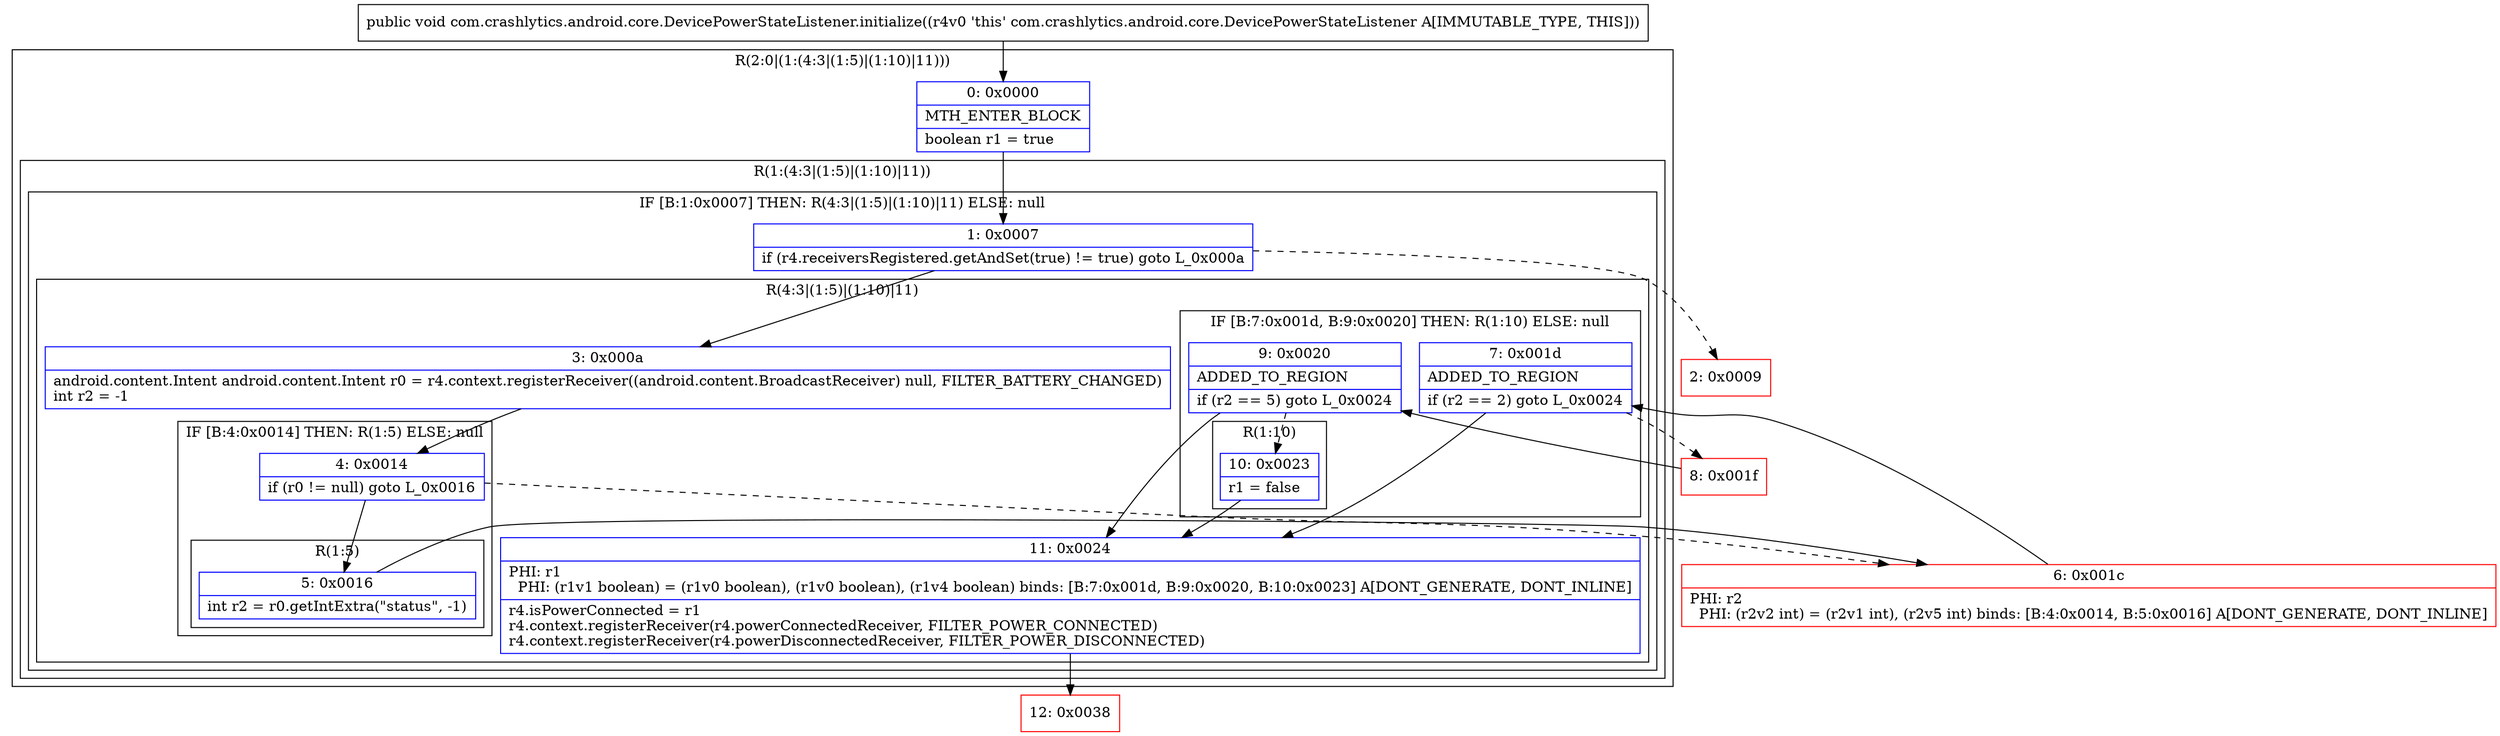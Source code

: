 digraph "CFG forcom.crashlytics.android.core.DevicePowerStateListener.initialize()V" {
subgraph cluster_Region_245604926 {
label = "R(2:0|(1:(4:3|(1:5)|(1:10)|11)))";
node [shape=record,color=blue];
Node_0 [shape=record,label="{0\:\ 0x0000|MTH_ENTER_BLOCK\l|boolean r1 = true\l}"];
subgraph cluster_Region_1832896569 {
label = "R(1:(4:3|(1:5)|(1:10)|11))";
node [shape=record,color=blue];
subgraph cluster_IfRegion_34646657 {
label = "IF [B:1:0x0007] THEN: R(4:3|(1:5)|(1:10)|11) ELSE: null";
node [shape=record,color=blue];
Node_1 [shape=record,label="{1\:\ 0x0007|if (r4.receiversRegistered.getAndSet(true) != true) goto L_0x000a\l}"];
subgraph cluster_Region_104636862 {
label = "R(4:3|(1:5)|(1:10)|11)";
node [shape=record,color=blue];
Node_3 [shape=record,label="{3\:\ 0x000a|android.content.Intent android.content.Intent r0 = r4.context.registerReceiver((android.content.BroadcastReceiver) null, FILTER_BATTERY_CHANGED)\lint r2 = \-1\l}"];
subgraph cluster_IfRegion_408175529 {
label = "IF [B:4:0x0014] THEN: R(1:5) ELSE: null";
node [shape=record,color=blue];
Node_4 [shape=record,label="{4\:\ 0x0014|if (r0 != null) goto L_0x0016\l}"];
subgraph cluster_Region_200650959 {
label = "R(1:5)";
node [shape=record,color=blue];
Node_5 [shape=record,label="{5\:\ 0x0016|int r2 = r0.getIntExtra(\"status\", \-1)\l}"];
}
}
subgraph cluster_IfRegion_1328134723 {
label = "IF [B:7:0x001d, B:9:0x0020] THEN: R(1:10) ELSE: null";
node [shape=record,color=blue];
Node_7 [shape=record,label="{7\:\ 0x001d|ADDED_TO_REGION\l|if (r2 == 2) goto L_0x0024\l}"];
Node_9 [shape=record,label="{9\:\ 0x0020|ADDED_TO_REGION\l|if (r2 == 5) goto L_0x0024\l}"];
subgraph cluster_Region_1556286321 {
label = "R(1:10)";
node [shape=record,color=blue];
Node_10 [shape=record,label="{10\:\ 0x0023|r1 = false\l}"];
}
}
Node_11 [shape=record,label="{11\:\ 0x0024|PHI: r1 \l  PHI: (r1v1 boolean) = (r1v0 boolean), (r1v0 boolean), (r1v4 boolean) binds: [B:7:0x001d, B:9:0x0020, B:10:0x0023] A[DONT_GENERATE, DONT_INLINE]\l|r4.isPowerConnected = r1\lr4.context.registerReceiver(r4.powerConnectedReceiver, FILTER_POWER_CONNECTED)\lr4.context.registerReceiver(r4.powerDisconnectedReceiver, FILTER_POWER_DISCONNECTED)\l}"];
}
}
}
}
Node_2 [shape=record,color=red,label="{2\:\ 0x0009}"];
Node_6 [shape=record,color=red,label="{6\:\ 0x001c|PHI: r2 \l  PHI: (r2v2 int) = (r2v1 int), (r2v5 int) binds: [B:4:0x0014, B:5:0x0016] A[DONT_GENERATE, DONT_INLINE]\l}"];
Node_8 [shape=record,color=red,label="{8\:\ 0x001f}"];
Node_12 [shape=record,color=red,label="{12\:\ 0x0038}"];
MethodNode[shape=record,label="{public void com.crashlytics.android.core.DevicePowerStateListener.initialize((r4v0 'this' com.crashlytics.android.core.DevicePowerStateListener A[IMMUTABLE_TYPE, THIS])) }"];
MethodNode -> Node_0;
Node_0 -> Node_1;
Node_1 -> Node_2[style=dashed];
Node_1 -> Node_3;
Node_3 -> Node_4;
Node_4 -> Node_5;
Node_4 -> Node_6[style=dashed];
Node_5 -> Node_6;
Node_7 -> Node_8[style=dashed];
Node_7 -> Node_11;
Node_9 -> Node_10[style=dashed];
Node_9 -> Node_11;
Node_10 -> Node_11;
Node_11 -> Node_12;
Node_6 -> Node_7;
Node_8 -> Node_9;
}

